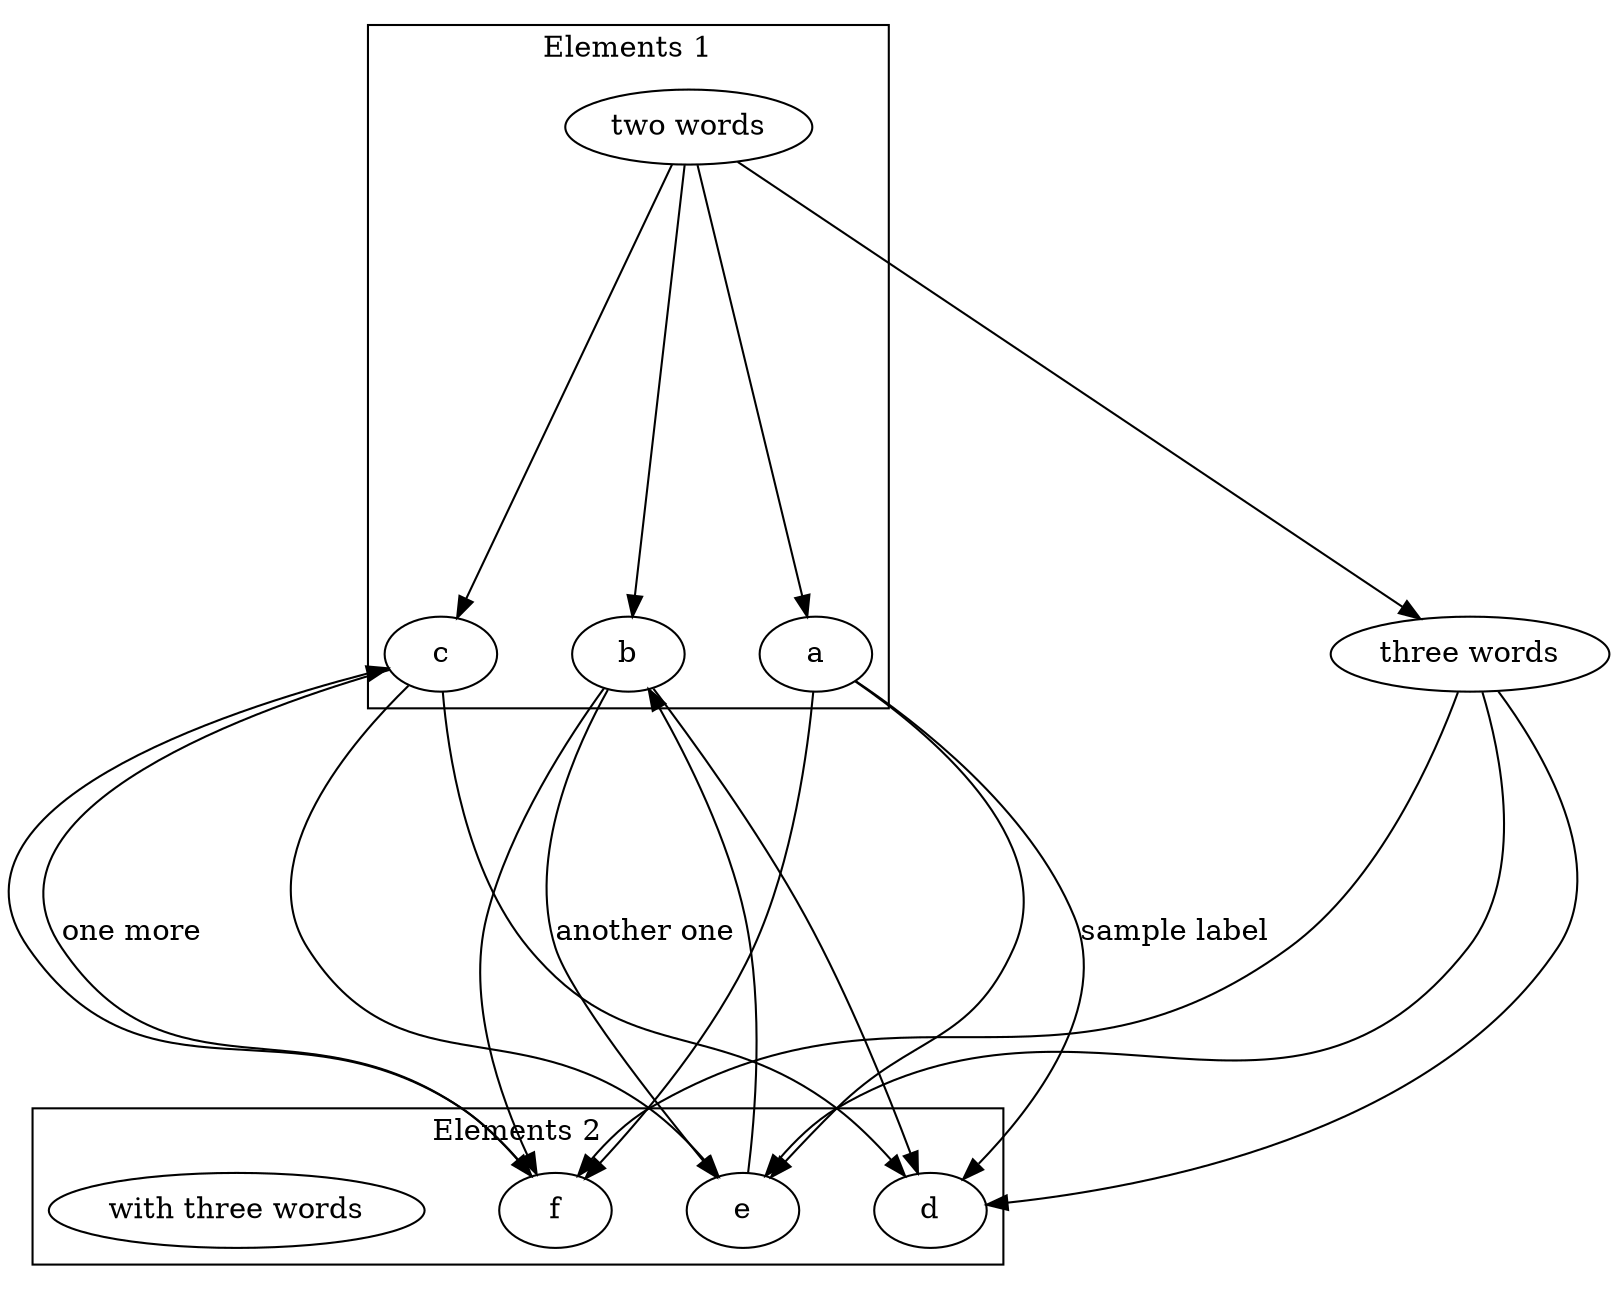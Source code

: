 strict digraph {
    clusterrank=local
    compound=true
    ranksep=3.0
    nodesep=0.5

    subgraph Elements1 {
        label="Elements 1"
        cluster=true
        a
        b
        c
        "two words"
    }

    subgraph Elements2 {
        label="Elements 2"
        cluster=true
        d
        e
        f
        "with three words"
    }

    subgraph MainFlow {
        a -> d [label="sample label"]
        b -> e [label="another one"]
        c -> f [label="one more"]
        "two words" -> { "three words" a b c } -> { d e f }
        subgraph BackFlow {
            e -> b
            f -> c
        }
    }
}